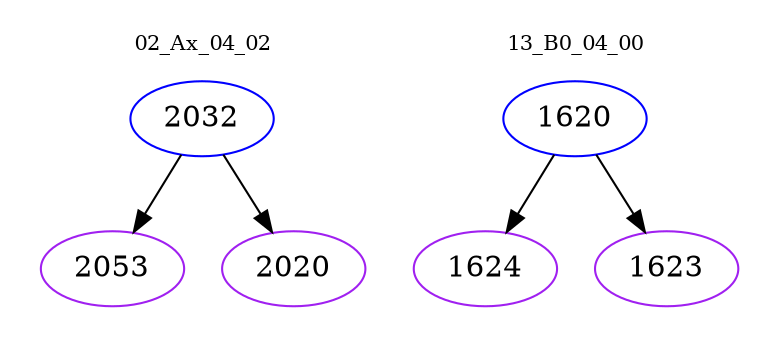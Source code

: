 digraph{
subgraph cluster_0 {
color = white
label = "02_Ax_04_02";
fontsize=10;
T0_2032 [label="2032", color="blue"]
T0_2032 -> T0_2053 [color="black"]
T0_2053 [label="2053", color="purple"]
T0_2032 -> T0_2020 [color="black"]
T0_2020 [label="2020", color="purple"]
}
subgraph cluster_1 {
color = white
label = "13_B0_04_00";
fontsize=10;
T1_1620 [label="1620", color="blue"]
T1_1620 -> T1_1624 [color="black"]
T1_1624 [label="1624", color="purple"]
T1_1620 -> T1_1623 [color="black"]
T1_1623 [label="1623", color="purple"]
}
}
